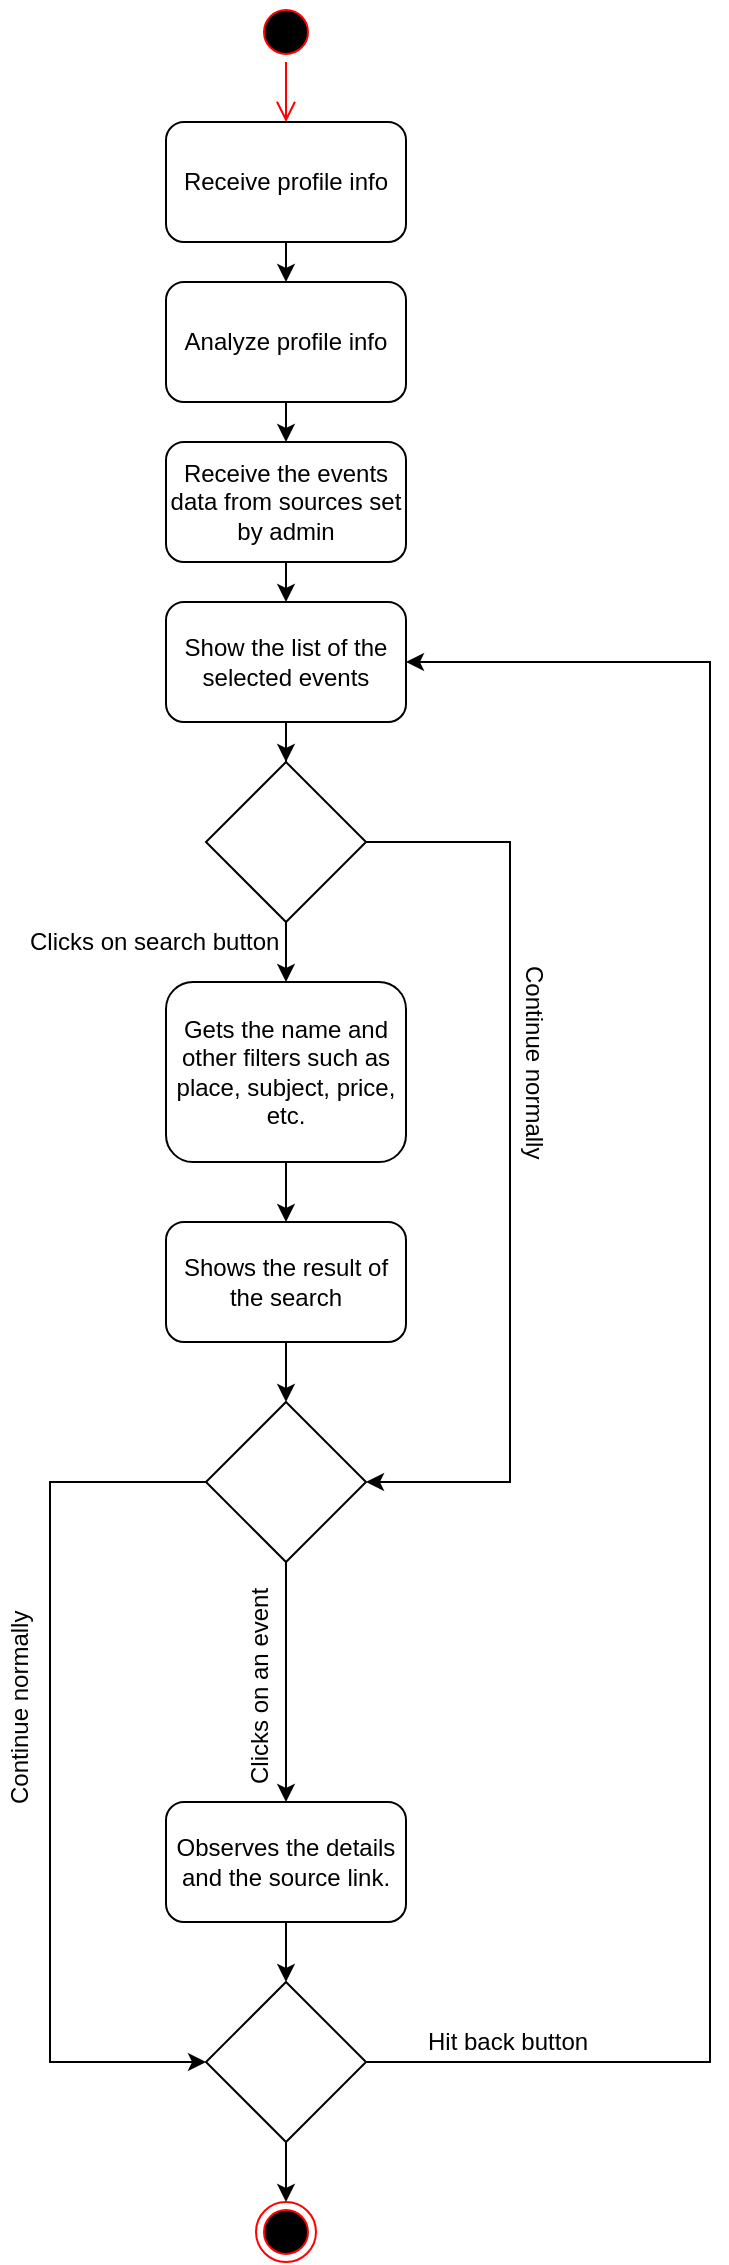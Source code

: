 <mxfile version="10.6.0" type="github"><diagram id="UL2gBy1Gv5n46DRkIOIr" name="Page-1"><mxGraphModel dx="754" dy="467" grid="1" gridSize="10" guides="1" tooltips="1" connect="1" arrows="1" fold="1" page="1" pageScale="1" pageWidth="827" pageHeight="1169" math="0" shadow="0"><root><mxCell id="0"/><mxCell id="1" parent="0"/><mxCell id="zBw8lIrupvX8qjPyJZvm-1" value="" style="ellipse;html=1;shape=startState;fillColor=#000000;strokeColor=#ff0000;" parent="1" vertex="1"><mxGeometry x="383" width="30" height="30" as="geometry"/></mxCell><mxCell id="zBw8lIrupvX8qjPyJZvm-2" value="" style="edgeStyle=orthogonalEdgeStyle;html=1;verticalAlign=bottom;endArrow=open;endSize=8;strokeColor=#ff0000;" parent="1" source="zBw8lIrupvX8qjPyJZvm-1" edge="1"><mxGeometry relative="1" as="geometry"><mxPoint x="398" y="60" as="targetPoint"/></mxGeometry></mxCell><mxCell id="zBw8lIrupvX8qjPyJZvm-5" style="edgeStyle=orthogonalEdgeStyle;rounded=0;orthogonalLoop=1;jettySize=auto;html=1;exitX=0.5;exitY=1;exitDx=0;exitDy=0;entryX=0.5;entryY=0;entryDx=0;entryDy=0;" parent="1" source="zBw8lIrupvX8qjPyJZvm-3" target="zBw8lIrupvX8qjPyJZvm-4" edge="1"><mxGeometry relative="1" as="geometry"/></mxCell><mxCell id="zBw8lIrupvX8qjPyJZvm-3" value="Analyze profile info" style="rounded=1;whiteSpace=wrap;html=1;" parent="1" vertex="1"><mxGeometry x="338" y="140" width="120" height="60" as="geometry"/></mxCell><mxCell id="zBw8lIrupvX8qjPyJZvm-7" style="edgeStyle=orthogonalEdgeStyle;rounded=0;orthogonalLoop=1;jettySize=auto;html=1;exitX=0.5;exitY=1;exitDx=0;exitDy=0;entryX=0.5;entryY=0;entryDx=0;entryDy=0;" parent="1" source="zBw8lIrupvX8qjPyJZvm-4" target="zBw8lIrupvX8qjPyJZvm-6" edge="1"><mxGeometry relative="1" as="geometry"/></mxCell><mxCell id="zBw8lIrupvX8qjPyJZvm-4" value="Receive the events data from sources set by admin" style="rounded=1;whiteSpace=wrap;html=1;" parent="1" vertex="1"><mxGeometry x="338" y="220" width="120" height="60" as="geometry"/></mxCell><mxCell id="zBw8lIrupvX8qjPyJZvm-9" value="" style="edgeStyle=orthogonalEdgeStyle;rounded=0;orthogonalLoop=1;jettySize=auto;html=1;" parent="1" source="zBw8lIrupvX8qjPyJZvm-6" target="zBw8lIrupvX8qjPyJZvm-8" edge="1"><mxGeometry relative="1" as="geometry"/></mxCell><mxCell id="zBw8lIrupvX8qjPyJZvm-6" value="Show the list of the selected events" style="rounded=1;whiteSpace=wrap;html=1;" parent="1" vertex="1"><mxGeometry x="338" y="300" width="120" height="60" as="geometry"/></mxCell><mxCell id="zBw8lIrupvX8qjPyJZvm-18" style="edgeStyle=orthogonalEdgeStyle;rounded=0;orthogonalLoop=1;jettySize=auto;html=1;exitX=0.5;exitY=1;exitDx=0;exitDy=0;entryX=0.5;entryY=0;entryDx=0;entryDy=0;" parent="1" source="zBw8lIrupvX8qjPyJZvm-8" target="zBw8lIrupvX8qjPyJZvm-10" edge="1"><mxGeometry relative="1" as="geometry"/></mxCell><mxCell id="zBw8lIrupvX8qjPyJZvm-21" style="edgeStyle=orthogonalEdgeStyle;rounded=0;orthogonalLoop=1;jettySize=auto;html=1;exitX=1;exitY=0.5;exitDx=0;exitDy=0;entryX=1;entryY=0.5;entryDx=0;entryDy=0;" parent="1" source="zBw8lIrupvX8qjPyJZvm-8" target="zBw8lIrupvX8qjPyJZvm-19" edge="1"><mxGeometry relative="1" as="geometry"><Array as="points"><mxPoint x="510" y="420"/><mxPoint x="510" y="740"/></Array></mxGeometry></mxCell><mxCell id="zBw8lIrupvX8qjPyJZvm-8" value="" style="rhombus;whiteSpace=wrap;html=1;" parent="1" vertex="1"><mxGeometry x="358" y="380" width="80" height="80" as="geometry"/></mxCell><mxCell id="zBw8lIrupvX8qjPyJZvm-16" value="" style="edgeStyle=orthogonalEdgeStyle;rounded=0;orthogonalLoop=1;jettySize=auto;html=1;" parent="1" source="zBw8lIrupvX8qjPyJZvm-10" target="zBw8lIrupvX8qjPyJZvm-15" edge="1"><mxGeometry relative="1" as="geometry"/></mxCell><mxCell id="zBw8lIrupvX8qjPyJZvm-10" value="Gets the name and other filters such as place, subject, price, etc." style="rounded=1;whiteSpace=wrap;html=1;" parent="1" vertex="1"><mxGeometry x="338" y="490" width="120" height="90" as="geometry"/></mxCell><mxCell id="zBw8lIrupvX8qjPyJZvm-14" value="Clicks on search button" style="text;html=1;resizable=0;points=[];autosize=1;align=left;verticalAlign=top;spacingTop=-4;" parent="1" vertex="1"><mxGeometry x="268" y="460" width="140" height="20" as="geometry"/></mxCell><mxCell id="zBw8lIrupvX8qjPyJZvm-20" style="edgeStyle=orthogonalEdgeStyle;rounded=0;orthogonalLoop=1;jettySize=auto;html=1;exitX=0.5;exitY=1;exitDx=0;exitDy=0;entryX=0.5;entryY=0;entryDx=0;entryDy=0;" parent="1" source="zBw8lIrupvX8qjPyJZvm-15" target="zBw8lIrupvX8qjPyJZvm-19" edge="1"><mxGeometry relative="1" as="geometry"/></mxCell><mxCell id="zBw8lIrupvX8qjPyJZvm-15" value="Shows the result of the search" style="rounded=1;whiteSpace=wrap;html=1;" parent="1" vertex="1"><mxGeometry x="338" y="610" width="120" height="60" as="geometry"/></mxCell><mxCell id="zBw8lIrupvX8qjPyJZvm-30" style="edgeStyle=orthogonalEdgeStyle;rounded=0;orthogonalLoop=1;jettySize=auto;html=1;exitX=0;exitY=0.5;exitDx=0;exitDy=0;entryX=0;entryY=0.5;entryDx=0;entryDy=0;" parent="1" source="zBw8lIrupvX8qjPyJZvm-19" target="zBw8lIrupvX8qjPyJZvm-28" edge="1"><mxGeometry relative="1" as="geometry"><Array as="points"><mxPoint x="280" y="740"/><mxPoint x="280" y="1030"/></Array></mxGeometry></mxCell><mxCell id="zBw8lIrupvX8qjPyJZvm-19" value="" style="rhombus;whiteSpace=wrap;html=1;" parent="1" vertex="1"><mxGeometry x="358" y="700" width="80" height="80" as="geometry"/></mxCell><mxCell id="zBw8lIrupvX8qjPyJZvm-25" style="edgeStyle=orthogonalEdgeStyle;rounded=0;orthogonalLoop=1;jettySize=auto;html=1;exitX=0.5;exitY=1;exitDx=0;exitDy=0;entryX=0.5;entryY=0;entryDx=0;entryDy=0;" parent="1" source="zBw8lIrupvX8qjPyJZvm-19" target="zBw8lIrupvX8qjPyJZvm-24" edge="1"><mxGeometry relative="1" as="geometry"><mxPoint x="398" y="870" as="sourcePoint"/></mxGeometry></mxCell><mxCell id="zBw8lIrupvX8qjPyJZvm-29" style="edgeStyle=orthogonalEdgeStyle;rounded=0;orthogonalLoop=1;jettySize=auto;html=1;exitX=0.5;exitY=1;exitDx=0;exitDy=0;entryX=0.5;entryY=0;entryDx=0;entryDy=0;" parent="1" source="zBw8lIrupvX8qjPyJZvm-24" target="zBw8lIrupvX8qjPyJZvm-28" edge="1"><mxGeometry relative="1" as="geometry"/></mxCell><mxCell id="zBw8lIrupvX8qjPyJZvm-24" value="Observes the details and the source link." style="rounded=1;whiteSpace=wrap;html=1;" parent="1" vertex="1"><mxGeometry x="338" y="900" width="120" height="60" as="geometry"/></mxCell><mxCell id="zBw8lIrupvX8qjPyJZvm-32" style="edgeStyle=orthogonalEdgeStyle;rounded=0;orthogonalLoop=1;jettySize=auto;html=1;exitX=0.5;exitY=1;exitDx=0;exitDy=0;entryX=0.5;entryY=0;entryDx=0;entryDy=0;" parent="1" source="zBw8lIrupvX8qjPyJZvm-28" target="zBw8lIrupvX8qjPyJZvm-31" edge="1"><mxGeometry relative="1" as="geometry"/></mxCell><mxCell id="zBw8lIrupvX8qjPyJZvm-33" style="edgeStyle=orthogonalEdgeStyle;rounded=0;orthogonalLoop=1;jettySize=auto;html=1;exitX=1;exitY=0.5;exitDx=0;exitDy=0;entryX=1;entryY=0.5;entryDx=0;entryDy=0;" parent="1" source="zBw8lIrupvX8qjPyJZvm-28" target="zBw8lIrupvX8qjPyJZvm-6" edge="1"><mxGeometry relative="1" as="geometry"><Array as="points"><mxPoint x="610" y="1030"/><mxPoint x="610" y="330"/></Array></mxGeometry></mxCell><mxCell id="zBw8lIrupvX8qjPyJZvm-28" value="" style="rhombus;whiteSpace=wrap;html=1;" parent="1" vertex="1"><mxGeometry x="358" y="990" width="80" height="80" as="geometry"/></mxCell><mxCell id="zBw8lIrupvX8qjPyJZvm-31" value="" style="ellipse;html=1;shape=endState;fillColor=#000000;strokeColor=#ff0000;" parent="1" vertex="1"><mxGeometry x="383" y="1100" width="30" height="30" as="geometry"/></mxCell><mxCell id="FwxZxgOcWeh6wUyFGzSe-1" value="Continue normally&lt;br&gt;" style="text;html=1;resizable=0;points=[];autosize=1;align=left;verticalAlign=top;spacingTop=-4;rotation=90;" vertex="1" parent="1"><mxGeometry x="467" y="525" width="110" height="20" as="geometry"/></mxCell><mxCell id="FwxZxgOcWeh6wUyFGzSe-2" value="Clicks on an event&lt;br&gt;" style="text;html=1;resizable=0;points=[];autosize=1;align=left;verticalAlign=top;spacingTop=-4;rotation=-90;" vertex="1" parent="1"><mxGeometry x="330" y="828" width="110" height="20" as="geometry"/></mxCell><mxCell id="FwxZxgOcWeh6wUyFGzSe-3" value="Continue normally&lt;br&gt;" style="text;html=1;resizable=0;points=[];autosize=1;align=left;verticalAlign=top;spacingTop=-4;rotation=-90;" vertex="1" parent="1"><mxGeometry x="210" y="838" width="110" height="20" as="geometry"/></mxCell><mxCell id="FwxZxgOcWeh6wUyFGzSe-4" value="Hit back button&lt;br&gt;" style="text;html=1;resizable=0;points=[];autosize=1;align=left;verticalAlign=top;spacingTop=-4;rotation=0;" vertex="1" parent="1"><mxGeometry x="467" y="1010" width="100" height="20" as="geometry"/></mxCell><mxCell id="FwxZxgOcWeh6wUyFGzSe-8" style="edgeStyle=orthogonalEdgeStyle;rounded=0;orthogonalLoop=1;jettySize=auto;html=1;exitX=0.5;exitY=1;exitDx=0;exitDy=0;entryX=0.5;entryY=0;entryDx=0;entryDy=0;" edge="1" parent="1" source="FwxZxgOcWeh6wUyFGzSe-5" target="zBw8lIrupvX8qjPyJZvm-3"><mxGeometry relative="1" as="geometry"/></mxCell><mxCell id="FwxZxgOcWeh6wUyFGzSe-5" value="Receive profile info" style="rounded=1;whiteSpace=wrap;html=1;" vertex="1" parent="1"><mxGeometry x="338" y="60" width="120" height="60" as="geometry"/></mxCell></root></mxGraphModel></diagram></mxfile>